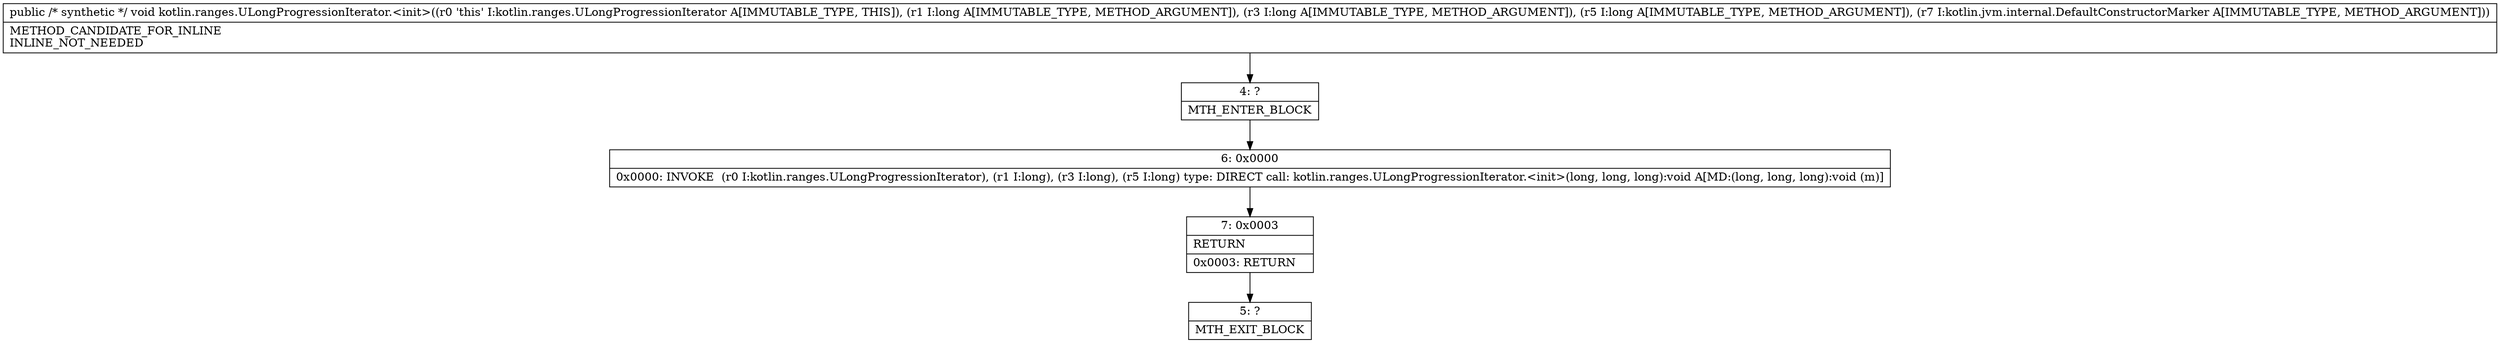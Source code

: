 digraph "CFG forkotlin.ranges.ULongProgressionIterator.\<init\>(JJJLkotlin\/jvm\/internal\/DefaultConstructorMarker;)V" {
Node_4 [shape=record,label="{4\:\ ?|MTH_ENTER_BLOCK\l}"];
Node_6 [shape=record,label="{6\:\ 0x0000|0x0000: INVOKE  (r0 I:kotlin.ranges.ULongProgressionIterator), (r1 I:long), (r3 I:long), (r5 I:long) type: DIRECT call: kotlin.ranges.ULongProgressionIterator.\<init\>(long, long, long):void A[MD:(long, long, long):void (m)]\l}"];
Node_7 [shape=record,label="{7\:\ 0x0003|RETURN\l|0x0003: RETURN   \l}"];
Node_5 [shape=record,label="{5\:\ ?|MTH_EXIT_BLOCK\l}"];
MethodNode[shape=record,label="{public \/* synthetic *\/ void kotlin.ranges.ULongProgressionIterator.\<init\>((r0 'this' I:kotlin.ranges.ULongProgressionIterator A[IMMUTABLE_TYPE, THIS]), (r1 I:long A[IMMUTABLE_TYPE, METHOD_ARGUMENT]), (r3 I:long A[IMMUTABLE_TYPE, METHOD_ARGUMENT]), (r5 I:long A[IMMUTABLE_TYPE, METHOD_ARGUMENT]), (r7 I:kotlin.jvm.internal.DefaultConstructorMarker A[IMMUTABLE_TYPE, METHOD_ARGUMENT]))  | METHOD_CANDIDATE_FOR_INLINE\lINLINE_NOT_NEEDED\l}"];
MethodNode -> Node_4;Node_4 -> Node_6;
Node_6 -> Node_7;
Node_7 -> Node_5;
}

